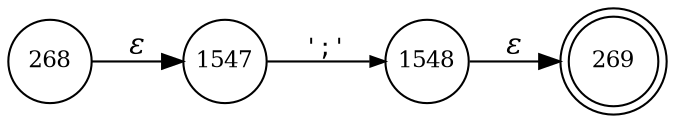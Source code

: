 digraph ATN {
rankdir=LR;
s269[fontsize=11, label="269", shape=doublecircle, fixedsize=true, width=.6];
s1547[fontsize=11,label="1547", shape=circle, fixedsize=true, width=.55, peripheries=1];
s268[fontsize=11,label="268", shape=circle, fixedsize=true, width=.55, peripheries=1];
s1548[fontsize=11,label="1548", shape=circle, fixedsize=true, width=.55, peripheries=1];
s268 -> s1547 [fontname="Times-Italic", label="&epsilon;"];
s1547 -> s1548 [fontsize=11, fontname="Courier", arrowsize=.7, label = "';'", arrowhead = normal];
s1548 -> s269 [fontname="Times-Italic", label="&epsilon;"];
}